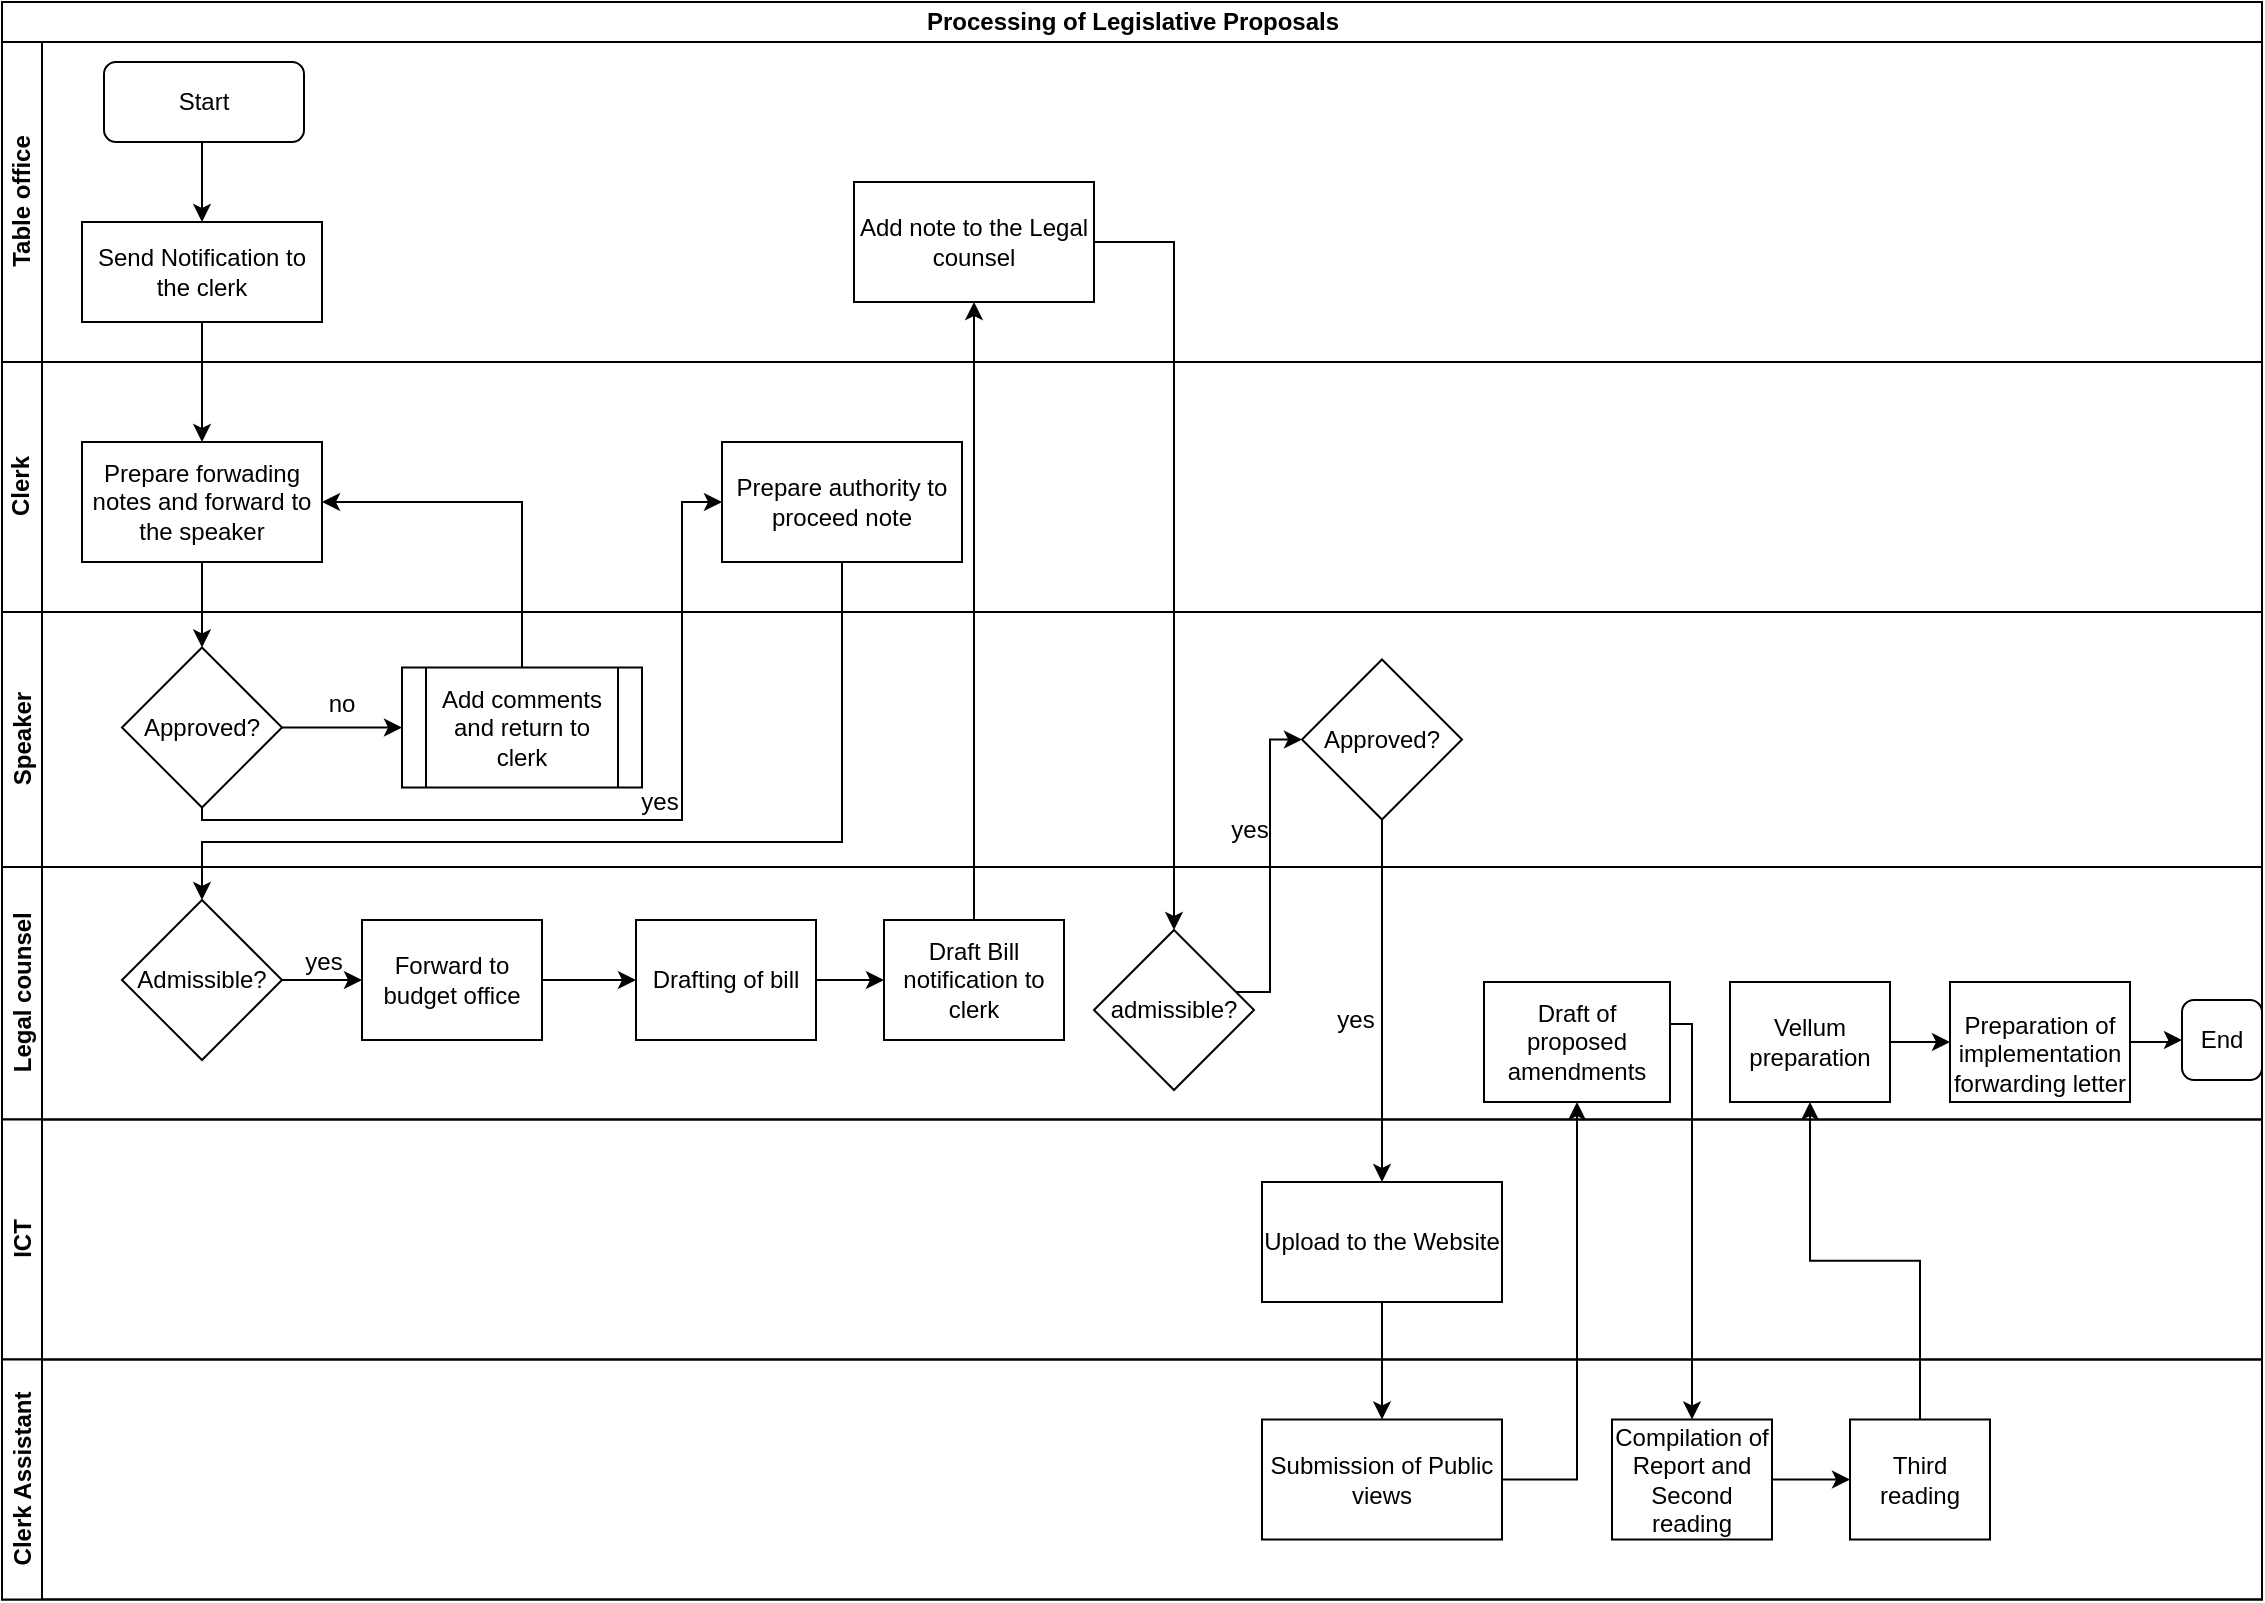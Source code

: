 <mxfile version="13.7.7" type="github">
  <diagram id="zbe8eagNhP3V1rBkRSWY" name="Page-1">
    <mxGraphModel dx="910" dy="487" grid="1" gridSize="10" guides="1" tooltips="1" connect="1" arrows="1" fold="1" page="1" pageScale="1" pageWidth="1169" pageHeight="827" math="0" shadow="0">
      <root>
        <mxCell id="0" />
        <mxCell id="1" parent="0" />
        <mxCell id="hNyviJheN5dUY7aObr8S-1" value="Processing of Legislative Proposals" style="swimlane;html=1;childLayout=stackLayout;resizeParent=1;resizeParentMax=0;horizontal=1;startSize=20;horizontalStack=0;" parent="1" vertex="1">
          <mxGeometry x="30" y="10" width="1130" height="798.75" as="geometry" />
        </mxCell>
        <mxCell id="hNyviJheN5dUY7aObr8S-2" value="Table office" style="swimlane;html=1;startSize=20;horizontal=0;" parent="hNyviJheN5dUY7aObr8S-1" vertex="1">
          <mxGeometry y="20" width="1130" height="160" as="geometry" />
        </mxCell>
        <mxCell id="hNyviJheN5dUY7aObr8S-8" value="Start" style="rounded=1;whiteSpace=wrap;html=1;" parent="hNyviJheN5dUY7aObr8S-2" vertex="1">
          <mxGeometry x="51" y="10" width="100" height="40" as="geometry" />
        </mxCell>
        <mxCell id="hNyviJheN5dUY7aObr8S-10" value="" style="edgeStyle=orthogonalEdgeStyle;rounded=0;orthogonalLoop=1;jettySize=auto;html=1;entryX=0.5;entryY=0;entryDx=0;entryDy=0;exitX=0.5;exitY=1;exitDx=0;exitDy=0;" parent="hNyviJheN5dUY7aObr8S-2" source="hNyviJheN5dUY7aObr8S-8" target="hNyviJheN5dUY7aObr8S-11" edge="1">
          <mxGeometry relative="1" as="geometry">
            <mxPoint x="90" y="130" as="targetPoint" />
            <Array as="points">
              <mxPoint x="100" y="50" />
            </Array>
          </mxGeometry>
        </mxCell>
        <mxCell id="hNyviJheN5dUY7aObr8S-28" value="Add note to the Legal counsel" style="rounded=0;whiteSpace=wrap;html=1;" parent="hNyviJheN5dUY7aObr8S-2" vertex="1">
          <mxGeometry x="426" y="70" width="120" height="60" as="geometry" />
        </mxCell>
        <mxCell id="hNyviJheN5dUY7aObr8S-11" value="Send Notification to the clerk" style="rounded=0;whiteSpace=wrap;html=1;" parent="hNyviJheN5dUY7aObr8S-2" vertex="1">
          <mxGeometry x="40" y="90" width="120" height="50" as="geometry" />
        </mxCell>
        <mxCell id="hNyviJheN5dUY7aObr8S-3" value="Clerk" style="swimlane;html=1;startSize=20;horizontal=0;" parent="hNyviJheN5dUY7aObr8S-1" vertex="1">
          <mxGeometry y="180" width="1130" height="125" as="geometry" />
        </mxCell>
        <mxCell id="hNyviJheN5dUY7aObr8S-12" value="Prepare forwading notes and forward to the speaker" style="whiteSpace=wrap;html=1;rounded=0;" parent="hNyviJheN5dUY7aObr8S-3" vertex="1">
          <mxGeometry x="40" y="40" width="120" height="60" as="geometry" />
        </mxCell>
        <mxCell id="WJqxQsGoFukYJpFiKpaC-6" value="Prepare authority to proceed note" style="rounded=0;whiteSpace=wrap;html=1;" vertex="1" parent="hNyviJheN5dUY7aObr8S-3">
          <mxGeometry x="360" y="40" width="120" height="60" as="geometry" />
        </mxCell>
        <mxCell id="hNyviJheN5dUY7aObr8S-4" value="Speaker" style="swimlane;html=1;startSize=20;horizontal=0;" parent="hNyviJheN5dUY7aObr8S-1" vertex="1">
          <mxGeometry y="305" width="1130" height="127.5" as="geometry" />
        </mxCell>
        <mxCell id="WJqxQsGoFukYJpFiKpaC-5" value="no" style="text;html=1;strokeColor=none;fillColor=none;align=center;verticalAlign=middle;whiteSpace=wrap;rounded=0;" vertex="1" parent="hNyviJheN5dUY7aObr8S-4">
          <mxGeometry x="150" y="36" width="40" height="20" as="geometry" />
        </mxCell>
        <mxCell id="hNyviJheN5dUY7aObr8S-31" value="Approved?" style="rhombus;whiteSpace=wrap;html=1;rounded=0;" parent="hNyviJheN5dUY7aObr8S-4" vertex="1">
          <mxGeometry x="650" y="23.75" width="80" height="80" as="geometry" />
        </mxCell>
        <mxCell id="hNyviJheN5dUY7aObr8S-14" value="Approved?" style="rhombus;whiteSpace=wrap;html=1;rounded=0;" parent="hNyviJheN5dUY7aObr8S-4" vertex="1">
          <mxGeometry x="60" y="17.75" width="80" height="80" as="geometry" />
        </mxCell>
        <mxCell id="WJqxQsGoFukYJpFiKpaC-8" value="yes" style="text;html=1;strokeColor=none;fillColor=none;align=center;verticalAlign=middle;whiteSpace=wrap;rounded=0;" vertex="1" parent="hNyviJheN5dUY7aObr8S-4">
          <mxGeometry x="309" y="85" width="40" height="20" as="geometry" />
        </mxCell>
        <mxCell id="hNyviJheN5dUY7aObr8S-33" value="yes" style="text;html=1;strokeColor=none;fillColor=none;align=center;verticalAlign=middle;whiteSpace=wrap;rounded=0;" parent="hNyviJheN5dUY7aObr8S-4" vertex="1">
          <mxGeometry x="604" y="99" width="40" height="20" as="geometry" />
        </mxCell>
        <mxCell id="hNyviJheN5dUY7aObr8S-5" value="Legal counsel" style="swimlane;html=1;startSize=20;horizontal=0;" parent="hNyviJheN5dUY7aObr8S-1" vertex="1">
          <mxGeometry y="432.5" width="1130" height="126.25" as="geometry" />
        </mxCell>
        <mxCell id="hNyviJheN5dUY7aObr8S-24" value="Draft Bill notification to clerk" style="whiteSpace=wrap;html=1;rounded=0;" parent="hNyviJheN5dUY7aObr8S-5" vertex="1">
          <mxGeometry x="441" y="26.5" width="90" height="60" as="geometry" />
        </mxCell>
        <mxCell id="hNyviJheN5dUY7aObr8S-22" value="Drafting of bill" style="whiteSpace=wrap;html=1;rounded=0;" parent="hNyviJheN5dUY7aObr8S-5" vertex="1">
          <mxGeometry x="317" y="26.5" width="90" height="60" as="geometry" />
        </mxCell>
        <mxCell id="hNyviJheN5dUY7aObr8S-19" value="Forward to budget office" style="whiteSpace=wrap;html=1;rounded=0;" parent="hNyviJheN5dUY7aObr8S-5" vertex="1">
          <mxGeometry x="180" y="26.5" width="90" height="60" as="geometry" />
        </mxCell>
        <mxCell id="hNyviJheN5dUY7aObr8S-16" value="Admissible?" style="rhombus;whiteSpace=wrap;html=1;rounded=0;" parent="hNyviJheN5dUY7aObr8S-5" vertex="1">
          <mxGeometry x="60" y="16.5" width="80" height="80" as="geometry" />
        </mxCell>
        <mxCell id="hNyviJheN5dUY7aObr8S-25" value="" style="edgeStyle=orthogonalEdgeStyle;rounded=0;orthogonalLoop=1;jettySize=auto;html=1;" parent="hNyviJheN5dUY7aObr8S-5" source="hNyviJheN5dUY7aObr8S-22" target="hNyviJheN5dUY7aObr8S-24" edge="1">
          <mxGeometry relative="1" as="geometry" />
        </mxCell>
        <mxCell id="hNyviJheN5dUY7aObr8S-21" value="yes" style="text;html=1;strokeColor=none;fillColor=none;align=center;verticalAlign=middle;whiteSpace=wrap;rounded=0;" parent="hNyviJheN5dUY7aObr8S-5" vertex="1">
          <mxGeometry x="141" y="37.5" width="40" height="20" as="geometry" />
        </mxCell>
        <mxCell id="hNyviJheN5dUY7aObr8S-36" value="" style="edgeStyle=orthogonalEdgeStyle;rounded=0;orthogonalLoop=1;jettySize=auto;html=1;entryX=0;entryY=0.5;entryDx=0;entryDy=0;" parent="hNyviJheN5dUY7aObr8S-5" source="hNyviJheN5dUY7aObr8S-16" target="hNyviJheN5dUY7aObr8S-19" edge="1">
          <mxGeometry relative="1" as="geometry">
            <mxPoint x="200" y="56.5" as="targetPoint" />
          </mxGeometry>
        </mxCell>
        <mxCell id="hNyviJheN5dUY7aObr8S-29" value="admissible?" style="rhombus;whiteSpace=wrap;html=1;rounded=0;" parent="hNyviJheN5dUY7aObr8S-5" vertex="1">
          <mxGeometry x="546" y="31.5" width="80" height="80" as="geometry" />
        </mxCell>
        <mxCell id="hNyviJheN5dUY7aObr8S-41" value="yes" style="text;html=1;strokeColor=none;fillColor=none;align=center;verticalAlign=middle;whiteSpace=wrap;rounded=0;" parent="hNyviJheN5dUY7aObr8S-5" vertex="1">
          <mxGeometry x="657" y="66.5" width="40" height="20" as="geometry" />
        </mxCell>
        <mxCell id="hNyviJheN5dUY7aObr8S-52" value="Vellum preparation" style="whiteSpace=wrap;html=1;rounded=0;" parent="hNyviJheN5dUY7aObr8S-5" vertex="1">
          <mxGeometry x="864" y="57.5" width="80" height="60" as="geometry" />
        </mxCell>
        <mxCell id="hNyviJheN5dUY7aObr8S-44" value="Draft of proposed amendments" style="whiteSpace=wrap;html=1;rounded=0;" parent="hNyviJheN5dUY7aObr8S-5" vertex="1">
          <mxGeometry x="741" y="57.5" width="93" height="60" as="geometry" />
        </mxCell>
        <mxCell id="hNyviJheN5dUY7aObr8S-57" value="" style="edgeStyle=orthogonalEdgeStyle;rounded=0;orthogonalLoop=1;jettySize=auto;html=1;entryX=0;entryY=0.5;entryDx=0;entryDy=0;" parent="hNyviJheN5dUY7aObr8S-5" source="hNyviJheN5dUY7aObr8S-19" target="hNyviJheN5dUY7aObr8S-22" edge="1">
          <mxGeometry relative="1" as="geometry">
            <mxPoint x="335" y="56.5" as="targetPoint" />
          </mxGeometry>
        </mxCell>
        <mxCell id="hNyviJheN5dUY7aObr8S-6" value="ICT" style="swimlane;html=1;startSize=20;horizontal=0;" parent="hNyviJheN5dUY7aObr8S-1" vertex="1">
          <mxGeometry y="558.75" width="1130" height="120" as="geometry" />
        </mxCell>
        <mxCell id="hNyviJheN5dUY7aObr8S-37" value="Upload to the Website" style="whiteSpace=wrap;html=1;rounded=0;" parent="hNyviJheN5dUY7aObr8S-6" vertex="1">
          <mxGeometry x="630" y="31.25" width="120" height="60" as="geometry" />
        </mxCell>
        <mxCell id="hNyviJheN5dUY7aObr8S-7" value="Clerk Assistant" style="swimlane;html=1;startSize=20;horizontal=0;" parent="hNyviJheN5dUY7aObr8S-1" vertex="1">
          <mxGeometry y="678.75" width="1130" height="120" as="geometry" />
        </mxCell>
        <mxCell id="hNyviJheN5dUY7aObr8S-42" value="Submission of Public views" style="whiteSpace=wrap;html=1;rounded=0;" parent="hNyviJheN5dUY7aObr8S-7" vertex="1">
          <mxGeometry x="630" y="30" width="120" height="60" as="geometry" />
        </mxCell>
        <mxCell id="hNyviJheN5dUY7aObr8S-46" value="Compilation of Report and Second reading" style="whiteSpace=wrap;html=1;rounded=0;" parent="hNyviJheN5dUY7aObr8S-7" vertex="1">
          <mxGeometry x="805" y="30" width="80" height="60" as="geometry" />
        </mxCell>
        <mxCell id="hNyviJheN5dUY7aObr8S-13" value="" style="edgeStyle=orthogonalEdgeStyle;rounded=0;orthogonalLoop=1;jettySize=auto;html=1;" parent="hNyviJheN5dUY7aObr8S-1" source="hNyviJheN5dUY7aObr8S-11" target="hNyviJheN5dUY7aObr8S-12" edge="1">
          <mxGeometry relative="1" as="geometry" />
        </mxCell>
        <mxCell id="hNyviJheN5dUY7aObr8S-15" value="" style="edgeStyle=orthogonalEdgeStyle;rounded=0;orthogonalLoop=1;jettySize=auto;html=1;" parent="hNyviJheN5dUY7aObr8S-1" source="hNyviJheN5dUY7aObr8S-12" target="hNyviJheN5dUY7aObr8S-14" edge="1">
          <mxGeometry relative="1" as="geometry" />
        </mxCell>
        <mxCell id="hNyviJheN5dUY7aObr8S-27" value="" style="edgeStyle=orthogonalEdgeStyle;rounded=0;orthogonalLoop=1;jettySize=auto;html=1;entryX=0.5;entryY=1;entryDx=0;entryDy=0;" parent="hNyviJheN5dUY7aObr8S-1" source="hNyviJheN5dUY7aObr8S-24" target="hNyviJheN5dUY7aObr8S-28" edge="1">
          <mxGeometry relative="1" as="geometry">
            <mxPoint x="714" y="250" as="targetPoint" />
          </mxGeometry>
        </mxCell>
        <mxCell id="hNyviJheN5dUY7aObr8S-30" value="" style="edgeStyle=orthogonalEdgeStyle;rounded=0;orthogonalLoop=1;jettySize=auto;html=1;" parent="hNyviJheN5dUY7aObr8S-1" source="hNyviJheN5dUY7aObr8S-28" target="hNyviJheN5dUY7aObr8S-29" edge="1">
          <mxGeometry relative="1" as="geometry">
            <Array as="points">
              <mxPoint x="586" y="120" />
            </Array>
          </mxGeometry>
        </mxCell>
        <mxCell id="hNyviJheN5dUY7aObr8S-32" value="" style="edgeStyle=orthogonalEdgeStyle;rounded=0;orthogonalLoop=1;jettySize=auto;html=1;entryX=0;entryY=0.5;entryDx=0;entryDy=0;" parent="hNyviJheN5dUY7aObr8S-1" source="hNyviJheN5dUY7aObr8S-29" target="hNyviJheN5dUY7aObr8S-31" edge="1">
          <mxGeometry relative="1" as="geometry">
            <Array as="points">
              <mxPoint x="634" y="495" />
              <mxPoint x="634" y="369" />
            </Array>
          </mxGeometry>
        </mxCell>
        <mxCell id="hNyviJheN5dUY7aObr8S-38" value="" style="edgeStyle=orthogonalEdgeStyle;rounded=0;orthogonalLoop=1;jettySize=auto;html=1;" parent="hNyviJheN5dUY7aObr8S-1" source="hNyviJheN5dUY7aObr8S-31" target="hNyviJheN5dUY7aObr8S-37" edge="1">
          <mxGeometry relative="1" as="geometry" />
        </mxCell>
        <mxCell id="hNyviJheN5dUY7aObr8S-43" value="" style="edgeStyle=orthogonalEdgeStyle;rounded=0;orthogonalLoop=1;jettySize=auto;html=1;" parent="hNyviJheN5dUY7aObr8S-1" source="hNyviJheN5dUY7aObr8S-37" target="hNyviJheN5dUY7aObr8S-42" edge="1">
          <mxGeometry relative="1" as="geometry" />
        </mxCell>
        <mxCell id="hNyviJheN5dUY7aObr8S-45" value="" style="edgeStyle=orthogonalEdgeStyle;rounded=0;orthogonalLoop=1;jettySize=auto;html=1;entryX=0.5;entryY=1;entryDx=0;entryDy=0;" parent="hNyviJheN5dUY7aObr8S-1" source="hNyviJheN5dUY7aObr8S-42" target="hNyviJheN5dUY7aObr8S-44" edge="1">
          <mxGeometry relative="1" as="geometry">
            <mxPoint x="794" y="541" as="targetPoint" />
            <Array as="points">
              <mxPoint x="788" y="739" />
            </Array>
          </mxGeometry>
        </mxCell>
        <mxCell id="hNyviJheN5dUY7aObr8S-49" value="" style="edgeStyle=orthogonalEdgeStyle;rounded=0;orthogonalLoop=1;jettySize=auto;html=1;entryX=0.5;entryY=0;entryDx=0;entryDy=0;" parent="hNyviJheN5dUY7aObr8S-1" source="hNyviJheN5dUY7aObr8S-44" target="hNyviJheN5dUY7aObr8S-46" edge="1">
          <mxGeometry relative="1" as="geometry">
            <mxPoint x="945" y="610" as="targetPoint" />
            <Array as="points">
              <mxPoint x="845" y="511" />
            </Array>
          </mxGeometry>
        </mxCell>
        <mxCell id="hNyviJheN5dUY7aObr8S-17" value="" style="edgeStyle=orthogonalEdgeStyle;rounded=0;orthogonalLoop=1;jettySize=auto;html=1;entryX=0;entryY=0.5;entryDx=0;entryDy=0;" parent="hNyviJheN5dUY7aObr8S-1" source="hNyviJheN5dUY7aObr8S-14" target="WJqxQsGoFukYJpFiKpaC-6" edge="1">
          <mxGeometry relative="1" as="geometry">
            <mxPoint x="420" y="270" as="targetPoint" />
            <Array as="points">
              <mxPoint x="340" y="409" />
              <mxPoint x="340" y="250" />
            </Array>
          </mxGeometry>
        </mxCell>
        <mxCell id="WJqxQsGoFukYJpFiKpaC-12" value="" style="edgeStyle=orthogonalEdgeStyle;rounded=0;orthogonalLoop=1;jettySize=auto;html=1;entryX=0.5;entryY=0;entryDx=0;entryDy=0;" edge="1" parent="hNyviJheN5dUY7aObr8S-1" source="WJqxQsGoFukYJpFiKpaC-6" target="hNyviJheN5dUY7aObr8S-16">
          <mxGeometry relative="1" as="geometry">
            <mxPoint x="420" y="360" as="targetPoint" />
            <Array as="points">
              <mxPoint x="420" y="420" />
              <mxPoint x="100" y="420" />
            </Array>
          </mxGeometry>
        </mxCell>
        <mxCell id="hNyviJheN5dUY7aObr8S-53" value="" style="edgeStyle=orthogonalEdgeStyle;rounded=0;orthogonalLoop=1;jettySize=auto;html=1;" parent="1" source="hNyviJheN5dUY7aObr8S-50" target="hNyviJheN5dUY7aObr8S-52" edge="1">
          <mxGeometry relative="1" as="geometry" />
        </mxCell>
        <mxCell id="hNyviJheN5dUY7aObr8S-50" value="Third reading" style="whiteSpace=wrap;html=1;rounded=0;" parent="1" vertex="1">
          <mxGeometry x="954" y="718.75" width="70" height="60" as="geometry" />
        </mxCell>
        <mxCell id="hNyviJheN5dUY7aObr8S-51" value="" style="edgeStyle=orthogonalEdgeStyle;rounded=0;orthogonalLoop=1;jettySize=auto;html=1;" parent="1" source="hNyviJheN5dUY7aObr8S-46" target="hNyviJheN5dUY7aObr8S-50" edge="1">
          <mxGeometry relative="1" as="geometry" />
        </mxCell>
        <mxCell id="hNyviJheN5dUY7aObr8S-54" value="&lt;br/&gt;&lt;p style=&quot;margin-bottom: 0in&quot;&gt;Preparation of implementation&lt;br/&gt;forwarding letter&lt;/p&gt;&lt;br/&gt;" style="whiteSpace=wrap;html=1;rounded=0;" parent="1" vertex="1">
          <mxGeometry x="1004" y="500" width="90" height="60" as="geometry" />
        </mxCell>
        <mxCell id="hNyviJheN5dUY7aObr8S-55" value="" style="edgeStyle=orthogonalEdgeStyle;rounded=0;orthogonalLoop=1;jettySize=auto;html=1;" parent="1" source="hNyviJheN5dUY7aObr8S-52" target="hNyviJheN5dUY7aObr8S-54" edge="1">
          <mxGeometry relative="1" as="geometry" />
        </mxCell>
        <mxCell id="hNyviJheN5dUY7aObr8S-60" value="End" style="rounded=1;whiteSpace=wrap;html=1;" parent="1" vertex="1">
          <mxGeometry x="1120" y="509" width="40" height="40" as="geometry" />
        </mxCell>
        <mxCell id="hNyviJheN5dUY7aObr8S-61" value="" style="edgeStyle=orthogonalEdgeStyle;rounded=0;orthogonalLoop=1;jettySize=auto;html=1;" parent="1" source="hNyviJheN5dUY7aObr8S-54" target="hNyviJheN5dUY7aObr8S-60" edge="1">
          <mxGeometry relative="1" as="geometry">
            <mxPoint x="1094" y="530" as="sourcePoint" />
            <mxPoint x="1169" y="530" as="targetPoint" />
          </mxGeometry>
        </mxCell>
        <mxCell id="WJqxQsGoFukYJpFiKpaC-4" value="" style="edgeStyle=orthogonalEdgeStyle;rounded=0;orthogonalLoop=1;jettySize=auto;html=1;" edge="1" parent="1" source="WJqxQsGoFukYJpFiKpaC-1">
          <mxGeometry relative="1" as="geometry">
            <mxPoint x="190" y="260" as="targetPoint" />
            <Array as="points">
              <mxPoint x="290" y="260" />
            </Array>
          </mxGeometry>
        </mxCell>
        <mxCell id="WJqxQsGoFukYJpFiKpaC-1" value="Add comments and return to clerk" style="shape=process;whiteSpace=wrap;html=1;backgroundOutline=1;rounded=0;" vertex="1" parent="1">
          <mxGeometry x="230" y="342.75" width="120" height="60" as="geometry" />
        </mxCell>
        <mxCell id="WJqxQsGoFukYJpFiKpaC-2" value="" style="edgeStyle=orthogonalEdgeStyle;rounded=0;orthogonalLoop=1;jettySize=auto;html=1;" edge="1" parent="1" source="hNyviJheN5dUY7aObr8S-14" target="WJqxQsGoFukYJpFiKpaC-1">
          <mxGeometry relative="1" as="geometry" />
        </mxCell>
      </root>
    </mxGraphModel>
  </diagram>
</mxfile>
